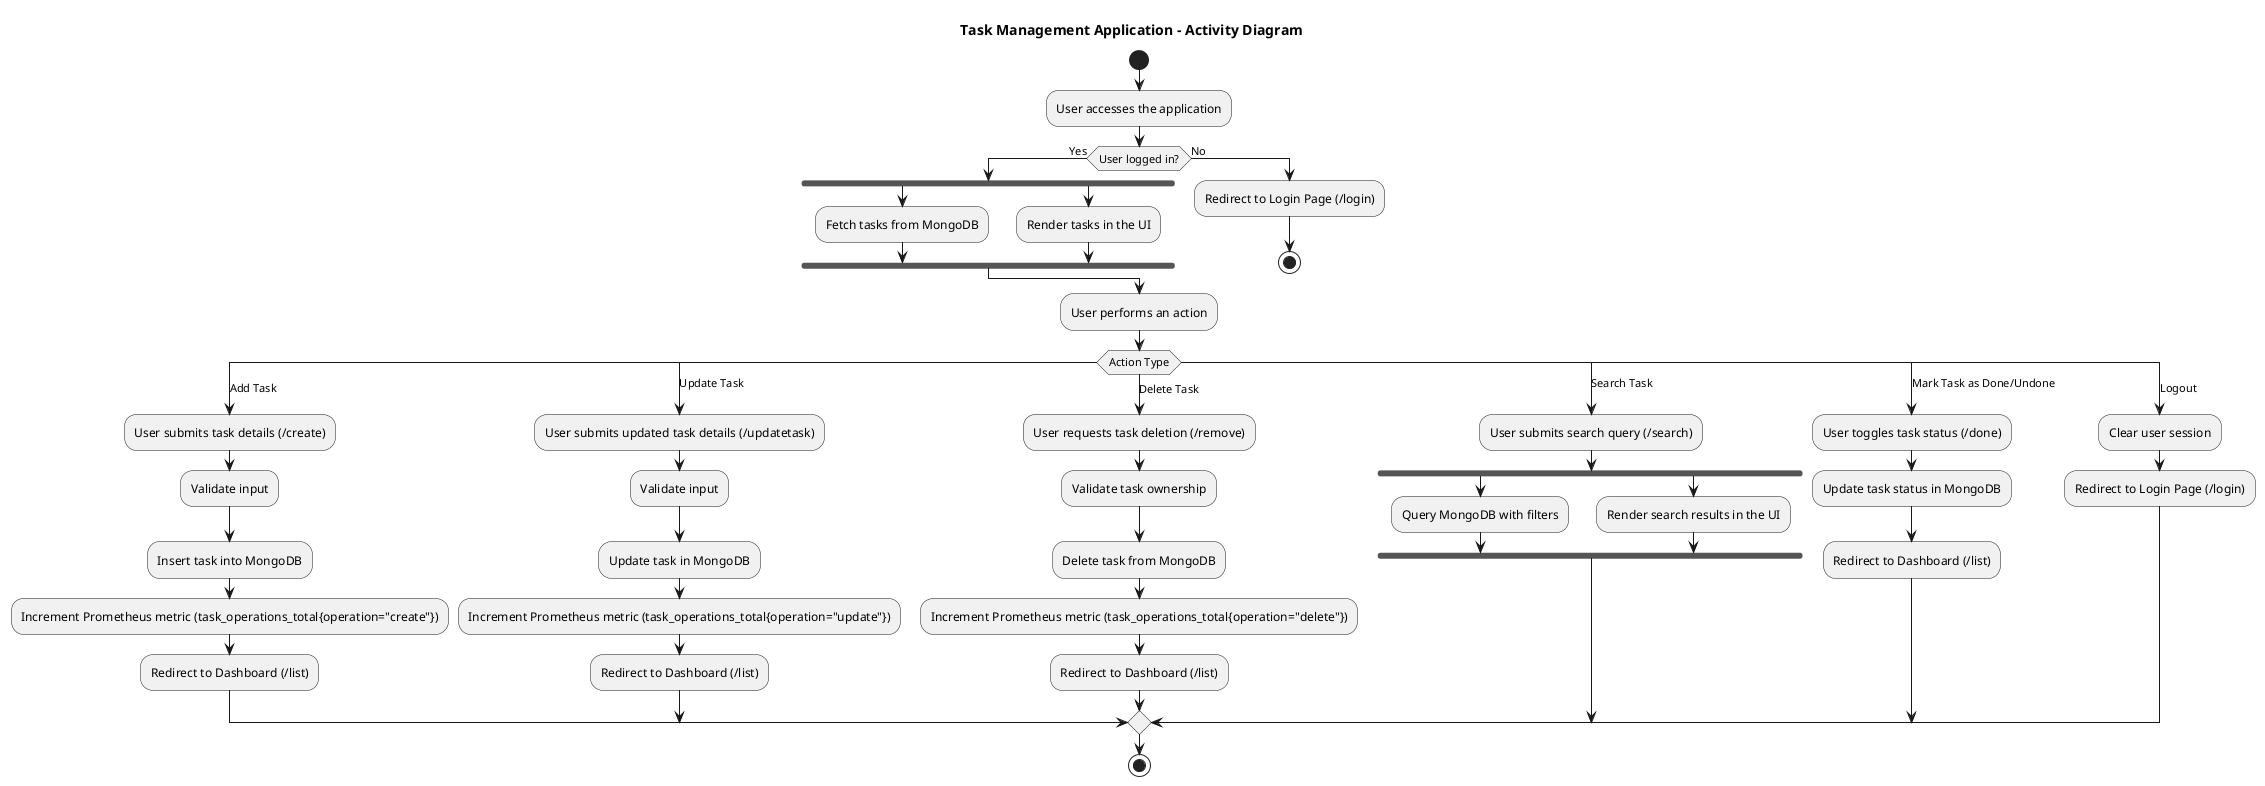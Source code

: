 @startuml
title Task Management Application - Activity Diagram

start

:User accesses the application;
if (User logged in?) then (Yes)
    fork
        :Fetch tasks from MongoDB;
    fork again
        :Render tasks in the UI;
    end fork
else (No)
    :Redirect to Login Page (/login);
    stop
endif

:User performs an action;
switch (Action Type)
case (Add Task)
    :User submits task details (/create);
    :Validate input;
    :Insert task into MongoDB;
    :Increment Prometheus metric (task_operations_total{operation="create"});
    :Redirect to Dashboard (/list);
case (Update Task)
    :User submits updated task details (/updatetask);
    :Validate input;
    :Update task in MongoDB;
    :Increment Prometheus metric (task_operations_total{operation="update"});
    :Redirect to Dashboard (/list);
case (Delete Task)
    :User requests task deletion (/remove);
    :Validate task ownership;
    :Delete task from MongoDB;
    :Increment Prometheus metric (task_operations_total{operation="delete"});
    :Redirect to Dashboard (/list);
case (Search Task)
    :User submits search query (/search);
    fork
        :Query MongoDB with filters;
    fork again
        :Render search results in the UI;
    end fork
case (Mark Task as Done/Undone)
    :User toggles task status (/done);
    :Update task status in MongoDB;
    :Redirect to Dashboard (/list);
case (Logout)
    :Clear user session;
    :Redirect to Login Page (/login);
endswitch

stop

@enduml